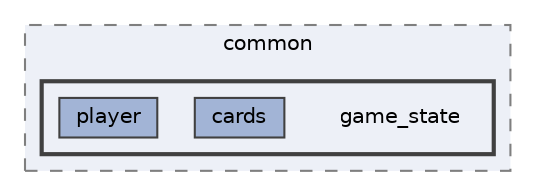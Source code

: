 digraph "/Users/michaelklein/Documents/unorganized/src/common/game_state"
{
 // LATEX_PDF_SIZE
  bgcolor="transparent";
  edge [fontname=Helvetica,fontsize=10,labelfontname=Helvetica,labelfontsize=10];
  node [fontname=Helvetica,fontsize=10,shape=box,height=0.2,width=0.4];
  compound=true
  subgraph clusterdir_fdedb0aba14d44ce9d99bc100e026e6a {
    graph [ bgcolor="#edf0f7", pencolor="grey50", label="common", fontname=Helvetica,fontsize=10 style="filled,dashed", URL="dir_fdedb0aba14d44ce9d99bc100e026e6a.html",tooltip=""]
  subgraph clusterdir_5ca9256e394d76a5c0874f18b1fb2558 {
    graph [ bgcolor="#edf0f7", pencolor="grey25", label="", fontname=Helvetica,fontsize=10 style="filled,bold", URL="dir_5ca9256e394d76a5c0874f18b1fb2558.html",tooltip=""]
    dir_5ca9256e394d76a5c0874f18b1fb2558 [shape=plaintext, label="game_state"];
  dir_7ce8878d8d9ef1ddcddc7bbf714c2584 [label="cards", fillcolor="#a2b4d6", color="grey25", style="filled", URL="dir_7ce8878d8d9ef1ddcddc7bbf714c2584.html",tooltip=""];
  dir_f7c29f94eebf60bb5797bfb1cb5f06bb [label="player", fillcolor="#a2b4d6", color="grey25", style="filled", URL="dir_f7c29f94eebf60bb5797bfb1cb5f06bb.html",tooltip=""];
  }
  }
}
